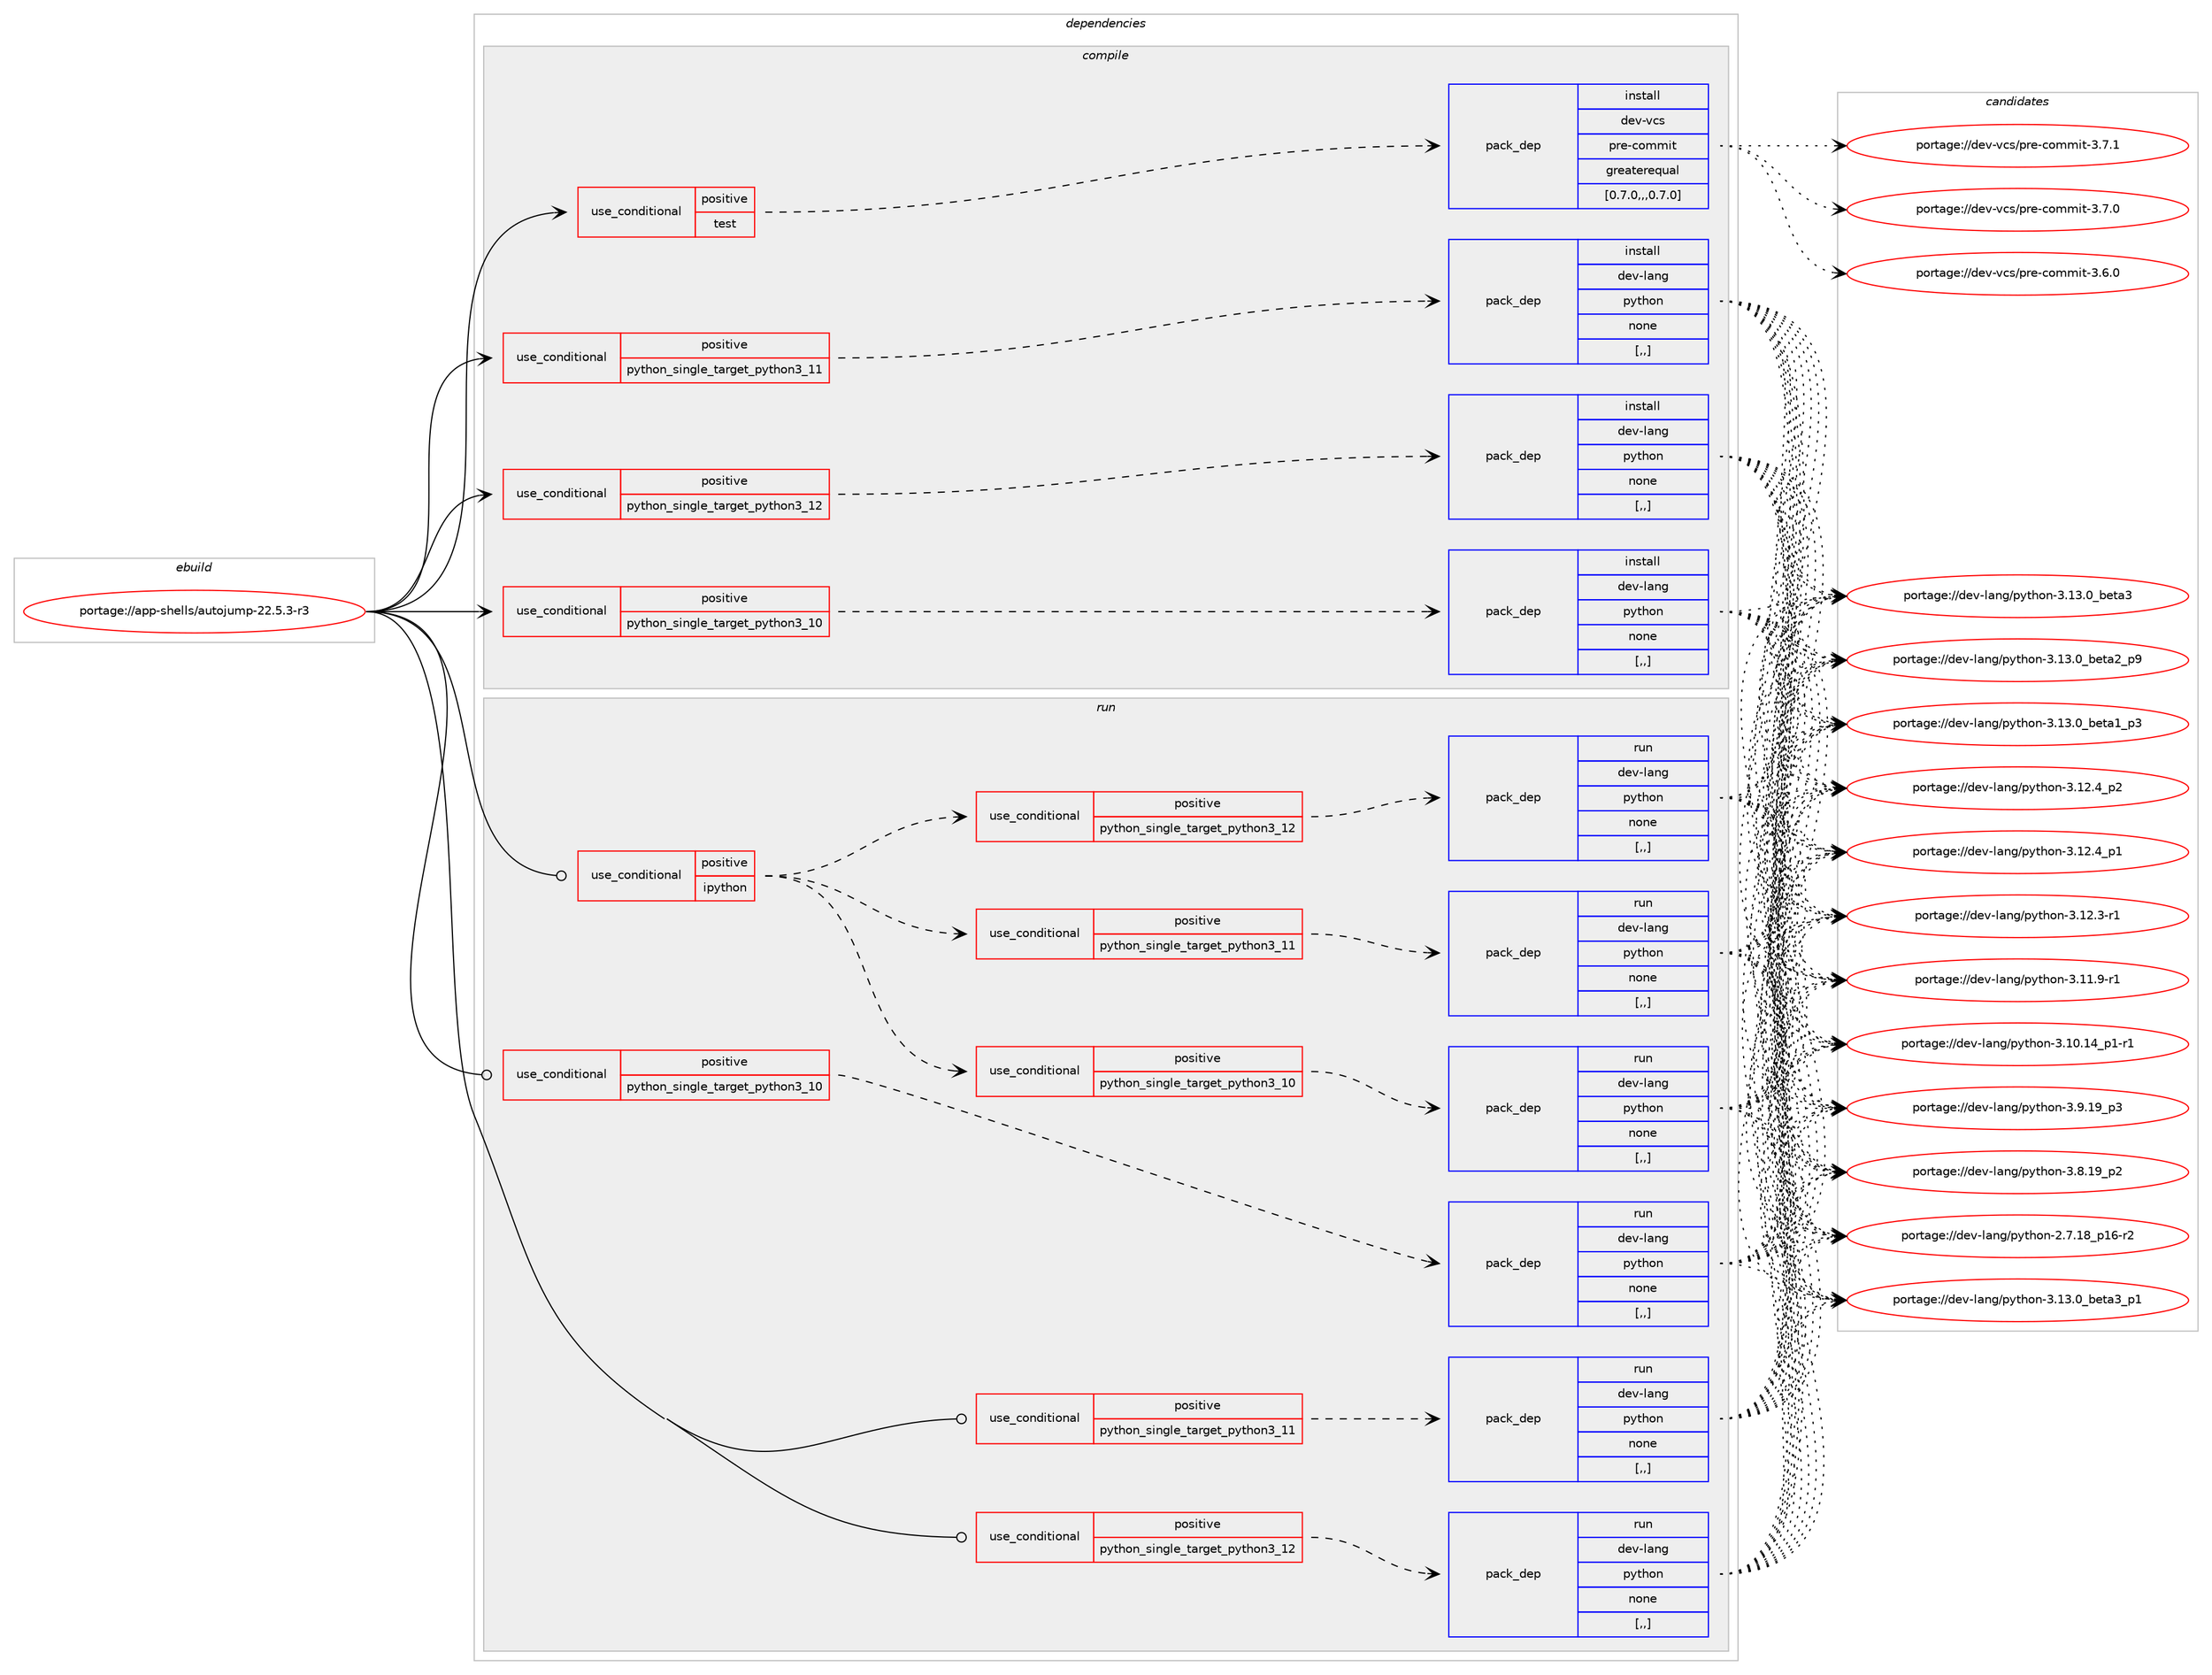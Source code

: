digraph prolog {

# *************
# Graph options
# *************

newrank=true;
concentrate=true;
compound=true;
graph [rankdir=LR,fontname=Helvetica,fontsize=10,ranksep=1.5];#, ranksep=2.5, nodesep=0.2];
edge  [arrowhead=vee];
node  [fontname=Helvetica,fontsize=10];

# **********
# The ebuild
# **********

subgraph cluster_leftcol {
color=gray;
rank=same;
label=<<i>ebuild</i>>;
id [label="portage://app-shells/autojump-22.5.3-r3", color=red, width=4, href="../app-shells/autojump-22.5.3-r3.svg"];
}

# ****************
# The dependencies
# ****************

subgraph cluster_midcol {
color=gray;
label=<<i>dependencies</i>>;
subgraph cluster_compile {
fillcolor="#eeeeee";
style=filled;
label=<<i>compile</i>>;
subgraph cond14228 {
dependency51232 [label=<<TABLE BORDER="0" CELLBORDER="1" CELLSPACING="0" CELLPADDING="4"><TR><TD ROWSPAN="3" CELLPADDING="10">use_conditional</TD></TR><TR><TD>positive</TD></TR><TR><TD>python_single_target_python3_10</TD></TR></TABLE>>, shape=none, color=red];
subgraph pack36533 {
dependency51233 [label=<<TABLE BORDER="0" CELLBORDER="1" CELLSPACING="0" CELLPADDING="4" WIDTH="220"><TR><TD ROWSPAN="6" CELLPADDING="30">pack_dep</TD></TR><TR><TD WIDTH="110">install</TD></TR><TR><TD>dev-lang</TD></TR><TR><TD>python</TD></TR><TR><TD>none</TD></TR><TR><TD>[,,]</TD></TR></TABLE>>, shape=none, color=blue];
}
dependency51232:e -> dependency51233:w [weight=20,style="dashed",arrowhead="vee"];
}
id:e -> dependency51232:w [weight=20,style="solid",arrowhead="vee"];
subgraph cond14229 {
dependency51234 [label=<<TABLE BORDER="0" CELLBORDER="1" CELLSPACING="0" CELLPADDING="4"><TR><TD ROWSPAN="3" CELLPADDING="10">use_conditional</TD></TR><TR><TD>positive</TD></TR><TR><TD>python_single_target_python3_11</TD></TR></TABLE>>, shape=none, color=red];
subgraph pack36534 {
dependency51235 [label=<<TABLE BORDER="0" CELLBORDER="1" CELLSPACING="0" CELLPADDING="4" WIDTH="220"><TR><TD ROWSPAN="6" CELLPADDING="30">pack_dep</TD></TR><TR><TD WIDTH="110">install</TD></TR><TR><TD>dev-lang</TD></TR><TR><TD>python</TD></TR><TR><TD>none</TD></TR><TR><TD>[,,]</TD></TR></TABLE>>, shape=none, color=blue];
}
dependency51234:e -> dependency51235:w [weight=20,style="dashed",arrowhead="vee"];
}
id:e -> dependency51234:w [weight=20,style="solid",arrowhead="vee"];
subgraph cond14230 {
dependency51236 [label=<<TABLE BORDER="0" CELLBORDER="1" CELLSPACING="0" CELLPADDING="4"><TR><TD ROWSPAN="3" CELLPADDING="10">use_conditional</TD></TR><TR><TD>positive</TD></TR><TR><TD>python_single_target_python3_12</TD></TR></TABLE>>, shape=none, color=red];
subgraph pack36535 {
dependency51237 [label=<<TABLE BORDER="0" CELLBORDER="1" CELLSPACING="0" CELLPADDING="4" WIDTH="220"><TR><TD ROWSPAN="6" CELLPADDING="30">pack_dep</TD></TR><TR><TD WIDTH="110">install</TD></TR><TR><TD>dev-lang</TD></TR><TR><TD>python</TD></TR><TR><TD>none</TD></TR><TR><TD>[,,]</TD></TR></TABLE>>, shape=none, color=blue];
}
dependency51236:e -> dependency51237:w [weight=20,style="dashed",arrowhead="vee"];
}
id:e -> dependency51236:w [weight=20,style="solid",arrowhead="vee"];
subgraph cond14231 {
dependency51238 [label=<<TABLE BORDER="0" CELLBORDER="1" CELLSPACING="0" CELLPADDING="4"><TR><TD ROWSPAN="3" CELLPADDING="10">use_conditional</TD></TR><TR><TD>positive</TD></TR><TR><TD>test</TD></TR></TABLE>>, shape=none, color=red];
subgraph pack36536 {
dependency51239 [label=<<TABLE BORDER="0" CELLBORDER="1" CELLSPACING="0" CELLPADDING="4" WIDTH="220"><TR><TD ROWSPAN="6" CELLPADDING="30">pack_dep</TD></TR><TR><TD WIDTH="110">install</TD></TR><TR><TD>dev-vcs</TD></TR><TR><TD>pre-commit</TD></TR><TR><TD>greaterequal</TD></TR><TR><TD>[0.7.0,,,0.7.0]</TD></TR></TABLE>>, shape=none, color=blue];
}
dependency51238:e -> dependency51239:w [weight=20,style="dashed",arrowhead="vee"];
}
id:e -> dependency51238:w [weight=20,style="solid",arrowhead="vee"];
}
subgraph cluster_compileandrun {
fillcolor="#eeeeee";
style=filled;
label=<<i>compile and run</i>>;
}
subgraph cluster_run {
fillcolor="#eeeeee";
style=filled;
label=<<i>run</i>>;
subgraph cond14232 {
dependency51240 [label=<<TABLE BORDER="0" CELLBORDER="1" CELLSPACING="0" CELLPADDING="4"><TR><TD ROWSPAN="3" CELLPADDING="10">use_conditional</TD></TR><TR><TD>positive</TD></TR><TR><TD>ipython</TD></TR></TABLE>>, shape=none, color=red];
subgraph cond14233 {
dependency51241 [label=<<TABLE BORDER="0" CELLBORDER="1" CELLSPACING="0" CELLPADDING="4"><TR><TD ROWSPAN="3" CELLPADDING="10">use_conditional</TD></TR><TR><TD>positive</TD></TR><TR><TD>python_single_target_python3_10</TD></TR></TABLE>>, shape=none, color=red];
subgraph pack36537 {
dependency51242 [label=<<TABLE BORDER="0" CELLBORDER="1" CELLSPACING="0" CELLPADDING="4" WIDTH="220"><TR><TD ROWSPAN="6" CELLPADDING="30">pack_dep</TD></TR><TR><TD WIDTH="110">run</TD></TR><TR><TD>dev-lang</TD></TR><TR><TD>python</TD></TR><TR><TD>none</TD></TR><TR><TD>[,,]</TD></TR></TABLE>>, shape=none, color=blue];
}
dependency51241:e -> dependency51242:w [weight=20,style="dashed",arrowhead="vee"];
}
dependency51240:e -> dependency51241:w [weight=20,style="dashed",arrowhead="vee"];
subgraph cond14234 {
dependency51243 [label=<<TABLE BORDER="0" CELLBORDER="1" CELLSPACING="0" CELLPADDING="4"><TR><TD ROWSPAN="3" CELLPADDING="10">use_conditional</TD></TR><TR><TD>positive</TD></TR><TR><TD>python_single_target_python3_11</TD></TR></TABLE>>, shape=none, color=red];
subgraph pack36538 {
dependency51244 [label=<<TABLE BORDER="0" CELLBORDER="1" CELLSPACING="0" CELLPADDING="4" WIDTH="220"><TR><TD ROWSPAN="6" CELLPADDING="30">pack_dep</TD></TR><TR><TD WIDTH="110">run</TD></TR><TR><TD>dev-lang</TD></TR><TR><TD>python</TD></TR><TR><TD>none</TD></TR><TR><TD>[,,]</TD></TR></TABLE>>, shape=none, color=blue];
}
dependency51243:e -> dependency51244:w [weight=20,style="dashed",arrowhead="vee"];
}
dependency51240:e -> dependency51243:w [weight=20,style="dashed",arrowhead="vee"];
subgraph cond14235 {
dependency51245 [label=<<TABLE BORDER="0" CELLBORDER="1" CELLSPACING="0" CELLPADDING="4"><TR><TD ROWSPAN="3" CELLPADDING="10">use_conditional</TD></TR><TR><TD>positive</TD></TR><TR><TD>python_single_target_python3_12</TD></TR></TABLE>>, shape=none, color=red];
subgraph pack36539 {
dependency51246 [label=<<TABLE BORDER="0" CELLBORDER="1" CELLSPACING="0" CELLPADDING="4" WIDTH="220"><TR><TD ROWSPAN="6" CELLPADDING="30">pack_dep</TD></TR><TR><TD WIDTH="110">run</TD></TR><TR><TD>dev-lang</TD></TR><TR><TD>python</TD></TR><TR><TD>none</TD></TR><TR><TD>[,,]</TD></TR></TABLE>>, shape=none, color=blue];
}
dependency51245:e -> dependency51246:w [weight=20,style="dashed",arrowhead="vee"];
}
dependency51240:e -> dependency51245:w [weight=20,style="dashed",arrowhead="vee"];
}
id:e -> dependency51240:w [weight=20,style="solid",arrowhead="odot"];
subgraph cond14236 {
dependency51247 [label=<<TABLE BORDER="0" CELLBORDER="1" CELLSPACING="0" CELLPADDING="4"><TR><TD ROWSPAN="3" CELLPADDING="10">use_conditional</TD></TR><TR><TD>positive</TD></TR><TR><TD>python_single_target_python3_10</TD></TR></TABLE>>, shape=none, color=red];
subgraph pack36540 {
dependency51248 [label=<<TABLE BORDER="0" CELLBORDER="1" CELLSPACING="0" CELLPADDING="4" WIDTH="220"><TR><TD ROWSPAN="6" CELLPADDING="30">pack_dep</TD></TR><TR><TD WIDTH="110">run</TD></TR><TR><TD>dev-lang</TD></TR><TR><TD>python</TD></TR><TR><TD>none</TD></TR><TR><TD>[,,]</TD></TR></TABLE>>, shape=none, color=blue];
}
dependency51247:e -> dependency51248:w [weight=20,style="dashed",arrowhead="vee"];
}
id:e -> dependency51247:w [weight=20,style="solid",arrowhead="odot"];
subgraph cond14237 {
dependency51249 [label=<<TABLE BORDER="0" CELLBORDER="1" CELLSPACING="0" CELLPADDING="4"><TR><TD ROWSPAN="3" CELLPADDING="10">use_conditional</TD></TR><TR><TD>positive</TD></TR><TR><TD>python_single_target_python3_11</TD></TR></TABLE>>, shape=none, color=red];
subgraph pack36541 {
dependency51250 [label=<<TABLE BORDER="0" CELLBORDER="1" CELLSPACING="0" CELLPADDING="4" WIDTH="220"><TR><TD ROWSPAN="6" CELLPADDING="30">pack_dep</TD></TR><TR><TD WIDTH="110">run</TD></TR><TR><TD>dev-lang</TD></TR><TR><TD>python</TD></TR><TR><TD>none</TD></TR><TR><TD>[,,]</TD></TR></TABLE>>, shape=none, color=blue];
}
dependency51249:e -> dependency51250:w [weight=20,style="dashed",arrowhead="vee"];
}
id:e -> dependency51249:w [weight=20,style="solid",arrowhead="odot"];
subgraph cond14238 {
dependency51251 [label=<<TABLE BORDER="0" CELLBORDER="1" CELLSPACING="0" CELLPADDING="4"><TR><TD ROWSPAN="3" CELLPADDING="10">use_conditional</TD></TR><TR><TD>positive</TD></TR><TR><TD>python_single_target_python3_12</TD></TR></TABLE>>, shape=none, color=red];
subgraph pack36542 {
dependency51252 [label=<<TABLE BORDER="0" CELLBORDER="1" CELLSPACING="0" CELLPADDING="4" WIDTH="220"><TR><TD ROWSPAN="6" CELLPADDING="30">pack_dep</TD></TR><TR><TD WIDTH="110">run</TD></TR><TR><TD>dev-lang</TD></TR><TR><TD>python</TD></TR><TR><TD>none</TD></TR><TR><TD>[,,]</TD></TR></TABLE>>, shape=none, color=blue];
}
dependency51251:e -> dependency51252:w [weight=20,style="dashed",arrowhead="vee"];
}
id:e -> dependency51251:w [weight=20,style="solid",arrowhead="odot"];
}
}

# **************
# The candidates
# **************

subgraph cluster_choices {
rank=same;
color=gray;
label=<<i>candidates</i>>;

subgraph choice36533 {
color=black;
nodesep=1;
choice10010111845108971101034711212111610411111045514649514648959810111697519511249 [label="portage://dev-lang/python-3.13.0_beta3_p1", color=red, width=4,href="../dev-lang/python-3.13.0_beta3_p1.svg"];
choice1001011184510897110103471121211161041111104551464951464895981011169751 [label="portage://dev-lang/python-3.13.0_beta3", color=red, width=4,href="../dev-lang/python-3.13.0_beta3.svg"];
choice10010111845108971101034711212111610411111045514649514648959810111697509511257 [label="portage://dev-lang/python-3.13.0_beta2_p9", color=red, width=4,href="../dev-lang/python-3.13.0_beta2_p9.svg"];
choice10010111845108971101034711212111610411111045514649514648959810111697499511251 [label="portage://dev-lang/python-3.13.0_beta1_p3", color=red, width=4,href="../dev-lang/python-3.13.0_beta1_p3.svg"];
choice100101118451089711010347112121116104111110455146495046529511250 [label="portage://dev-lang/python-3.12.4_p2", color=red, width=4,href="../dev-lang/python-3.12.4_p2.svg"];
choice100101118451089711010347112121116104111110455146495046529511249 [label="portage://dev-lang/python-3.12.4_p1", color=red, width=4,href="../dev-lang/python-3.12.4_p1.svg"];
choice100101118451089711010347112121116104111110455146495046514511449 [label="portage://dev-lang/python-3.12.3-r1", color=red, width=4,href="../dev-lang/python-3.12.3-r1.svg"];
choice100101118451089711010347112121116104111110455146494946574511449 [label="portage://dev-lang/python-3.11.9-r1", color=red, width=4,href="../dev-lang/python-3.11.9-r1.svg"];
choice100101118451089711010347112121116104111110455146494846495295112494511449 [label="portage://dev-lang/python-3.10.14_p1-r1", color=red, width=4,href="../dev-lang/python-3.10.14_p1-r1.svg"];
choice100101118451089711010347112121116104111110455146574649579511251 [label="portage://dev-lang/python-3.9.19_p3", color=red, width=4,href="../dev-lang/python-3.9.19_p3.svg"];
choice100101118451089711010347112121116104111110455146564649579511250 [label="portage://dev-lang/python-3.8.19_p2", color=red, width=4,href="../dev-lang/python-3.8.19_p2.svg"];
choice100101118451089711010347112121116104111110455046554649569511249544511450 [label="portage://dev-lang/python-2.7.18_p16-r2", color=red, width=4,href="../dev-lang/python-2.7.18_p16-r2.svg"];
dependency51233:e -> choice10010111845108971101034711212111610411111045514649514648959810111697519511249:w [style=dotted,weight="100"];
dependency51233:e -> choice1001011184510897110103471121211161041111104551464951464895981011169751:w [style=dotted,weight="100"];
dependency51233:e -> choice10010111845108971101034711212111610411111045514649514648959810111697509511257:w [style=dotted,weight="100"];
dependency51233:e -> choice10010111845108971101034711212111610411111045514649514648959810111697499511251:w [style=dotted,weight="100"];
dependency51233:e -> choice100101118451089711010347112121116104111110455146495046529511250:w [style=dotted,weight="100"];
dependency51233:e -> choice100101118451089711010347112121116104111110455146495046529511249:w [style=dotted,weight="100"];
dependency51233:e -> choice100101118451089711010347112121116104111110455146495046514511449:w [style=dotted,weight="100"];
dependency51233:e -> choice100101118451089711010347112121116104111110455146494946574511449:w [style=dotted,weight="100"];
dependency51233:e -> choice100101118451089711010347112121116104111110455146494846495295112494511449:w [style=dotted,weight="100"];
dependency51233:e -> choice100101118451089711010347112121116104111110455146574649579511251:w [style=dotted,weight="100"];
dependency51233:e -> choice100101118451089711010347112121116104111110455146564649579511250:w [style=dotted,weight="100"];
dependency51233:e -> choice100101118451089711010347112121116104111110455046554649569511249544511450:w [style=dotted,weight="100"];
}
subgraph choice36534 {
color=black;
nodesep=1;
choice10010111845108971101034711212111610411111045514649514648959810111697519511249 [label="portage://dev-lang/python-3.13.0_beta3_p1", color=red, width=4,href="../dev-lang/python-3.13.0_beta3_p1.svg"];
choice1001011184510897110103471121211161041111104551464951464895981011169751 [label="portage://dev-lang/python-3.13.0_beta3", color=red, width=4,href="../dev-lang/python-3.13.0_beta3.svg"];
choice10010111845108971101034711212111610411111045514649514648959810111697509511257 [label="portage://dev-lang/python-3.13.0_beta2_p9", color=red, width=4,href="../dev-lang/python-3.13.0_beta2_p9.svg"];
choice10010111845108971101034711212111610411111045514649514648959810111697499511251 [label="portage://dev-lang/python-3.13.0_beta1_p3", color=red, width=4,href="../dev-lang/python-3.13.0_beta1_p3.svg"];
choice100101118451089711010347112121116104111110455146495046529511250 [label="portage://dev-lang/python-3.12.4_p2", color=red, width=4,href="../dev-lang/python-3.12.4_p2.svg"];
choice100101118451089711010347112121116104111110455146495046529511249 [label="portage://dev-lang/python-3.12.4_p1", color=red, width=4,href="../dev-lang/python-3.12.4_p1.svg"];
choice100101118451089711010347112121116104111110455146495046514511449 [label="portage://dev-lang/python-3.12.3-r1", color=red, width=4,href="../dev-lang/python-3.12.3-r1.svg"];
choice100101118451089711010347112121116104111110455146494946574511449 [label="portage://dev-lang/python-3.11.9-r1", color=red, width=4,href="../dev-lang/python-3.11.9-r1.svg"];
choice100101118451089711010347112121116104111110455146494846495295112494511449 [label="portage://dev-lang/python-3.10.14_p1-r1", color=red, width=4,href="../dev-lang/python-3.10.14_p1-r1.svg"];
choice100101118451089711010347112121116104111110455146574649579511251 [label="portage://dev-lang/python-3.9.19_p3", color=red, width=4,href="../dev-lang/python-3.9.19_p3.svg"];
choice100101118451089711010347112121116104111110455146564649579511250 [label="portage://dev-lang/python-3.8.19_p2", color=red, width=4,href="../dev-lang/python-3.8.19_p2.svg"];
choice100101118451089711010347112121116104111110455046554649569511249544511450 [label="portage://dev-lang/python-2.7.18_p16-r2", color=red, width=4,href="../dev-lang/python-2.7.18_p16-r2.svg"];
dependency51235:e -> choice10010111845108971101034711212111610411111045514649514648959810111697519511249:w [style=dotted,weight="100"];
dependency51235:e -> choice1001011184510897110103471121211161041111104551464951464895981011169751:w [style=dotted,weight="100"];
dependency51235:e -> choice10010111845108971101034711212111610411111045514649514648959810111697509511257:w [style=dotted,weight="100"];
dependency51235:e -> choice10010111845108971101034711212111610411111045514649514648959810111697499511251:w [style=dotted,weight="100"];
dependency51235:e -> choice100101118451089711010347112121116104111110455146495046529511250:w [style=dotted,weight="100"];
dependency51235:e -> choice100101118451089711010347112121116104111110455146495046529511249:w [style=dotted,weight="100"];
dependency51235:e -> choice100101118451089711010347112121116104111110455146495046514511449:w [style=dotted,weight="100"];
dependency51235:e -> choice100101118451089711010347112121116104111110455146494946574511449:w [style=dotted,weight="100"];
dependency51235:e -> choice100101118451089711010347112121116104111110455146494846495295112494511449:w [style=dotted,weight="100"];
dependency51235:e -> choice100101118451089711010347112121116104111110455146574649579511251:w [style=dotted,weight="100"];
dependency51235:e -> choice100101118451089711010347112121116104111110455146564649579511250:w [style=dotted,weight="100"];
dependency51235:e -> choice100101118451089711010347112121116104111110455046554649569511249544511450:w [style=dotted,weight="100"];
}
subgraph choice36535 {
color=black;
nodesep=1;
choice10010111845108971101034711212111610411111045514649514648959810111697519511249 [label="portage://dev-lang/python-3.13.0_beta3_p1", color=red, width=4,href="../dev-lang/python-3.13.0_beta3_p1.svg"];
choice1001011184510897110103471121211161041111104551464951464895981011169751 [label="portage://dev-lang/python-3.13.0_beta3", color=red, width=4,href="../dev-lang/python-3.13.0_beta3.svg"];
choice10010111845108971101034711212111610411111045514649514648959810111697509511257 [label="portage://dev-lang/python-3.13.0_beta2_p9", color=red, width=4,href="../dev-lang/python-3.13.0_beta2_p9.svg"];
choice10010111845108971101034711212111610411111045514649514648959810111697499511251 [label="portage://dev-lang/python-3.13.0_beta1_p3", color=red, width=4,href="../dev-lang/python-3.13.0_beta1_p3.svg"];
choice100101118451089711010347112121116104111110455146495046529511250 [label="portage://dev-lang/python-3.12.4_p2", color=red, width=4,href="../dev-lang/python-3.12.4_p2.svg"];
choice100101118451089711010347112121116104111110455146495046529511249 [label="portage://dev-lang/python-3.12.4_p1", color=red, width=4,href="../dev-lang/python-3.12.4_p1.svg"];
choice100101118451089711010347112121116104111110455146495046514511449 [label="portage://dev-lang/python-3.12.3-r1", color=red, width=4,href="../dev-lang/python-3.12.3-r1.svg"];
choice100101118451089711010347112121116104111110455146494946574511449 [label="portage://dev-lang/python-3.11.9-r1", color=red, width=4,href="../dev-lang/python-3.11.9-r1.svg"];
choice100101118451089711010347112121116104111110455146494846495295112494511449 [label="portage://dev-lang/python-3.10.14_p1-r1", color=red, width=4,href="../dev-lang/python-3.10.14_p1-r1.svg"];
choice100101118451089711010347112121116104111110455146574649579511251 [label="portage://dev-lang/python-3.9.19_p3", color=red, width=4,href="../dev-lang/python-3.9.19_p3.svg"];
choice100101118451089711010347112121116104111110455146564649579511250 [label="portage://dev-lang/python-3.8.19_p2", color=red, width=4,href="../dev-lang/python-3.8.19_p2.svg"];
choice100101118451089711010347112121116104111110455046554649569511249544511450 [label="portage://dev-lang/python-2.7.18_p16-r2", color=red, width=4,href="../dev-lang/python-2.7.18_p16-r2.svg"];
dependency51237:e -> choice10010111845108971101034711212111610411111045514649514648959810111697519511249:w [style=dotted,weight="100"];
dependency51237:e -> choice1001011184510897110103471121211161041111104551464951464895981011169751:w [style=dotted,weight="100"];
dependency51237:e -> choice10010111845108971101034711212111610411111045514649514648959810111697509511257:w [style=dotted,weight="100"];
dependency51237:e -> choice10010111845108971101034711212111610411111045514649514648959810111697499511251:w [style=dotted,weight="100"];
dependency51237:e -> choice100101118451089711010347112121116104111110455146495046529511250:w [style=dotted,weight="100"];
dependency51237:e -> choice100101118451089711010347112121116104111110455146495046529511249:w [style=dotted,weight="100"];
dependency51237:e -> choice100101118451089711010347112121116104111110455146495046514511449:w [style=dotted,weight="100"];
dependency51237:e -> choice100101118451089711010347112121116104111110455146494946574511449:w [style=dotted,weight="100"];
dependency51237:e -> choice100101118451089711010347112121116104111110455146494846495295112494511449:w [style=dotted,weight="100"];
dependency51237:e -> choice100101118451089711010347112121116104111110455146574649579511251:w [style=dotted,weight="100"];
dependency51237:e -> choice100101118451089711010347112121116104111110455146564649579511250:w [style=dotted,weight="100"];
dependency51237:e -> choice100101118451089711010347112121116104111110455046554649569511249544511450:w [style=dotted,weight="100"];
}
subgraph choice36536 {
color=black;
nodesep=1;
choice1001011184511899115471121141014599111109109105116455146554649 [label="portage://dev-vcs/pre-commit-3.7.1", color=red, width=4,href="../dev-vcs/pre-commit-3.7.1.svg"];
choice1001011184511899115471121141014599111109109105116455146554648 [label="portage://dev-vcs/pre-commit-3.7.0", color=red, width=4,href="../dev-vcs/pre-commit-3.7.0.svg"];
choice1001011184511899115471121141014599111109109105116455146544648 [label="portage://dev-vcs/pre-commit-3.6.0", color=red, width=4,href="../dev-vcs/pre-commit-3.6.0.svg"];
dependency51239:e -> choice1001011184511899115471121141014599111109109105116455146554649:w [style=dotted,weight="100"];
dependency51239:e -> choice1001011184511899115471121141014599111109109105116455146554648:w [style=dotted,weight="100"];
dependency51239:e -> choice1001011184511899115471121141014599111109109105116455146544648:w [style=dotted,weight="100"];
}
subgraph choice36537 {
color=black;
nodesep=1;
choice10010111845108971101034711212111610411111045514649514648959810111697519511249 [label="portage://dev-lang/python-3.13.0_beta3_p1", color=red, width=4,href="../dev-lang/python-3.13.0_beta3_p1.svg"];
choice1001011184510897110103471121211161041111104551464951464895981011169751 [label="portage://dev-lang/python-3.13.0_beta3", color=red, width=4,href="../dev-lang/python-3.13.0_beta3.svg"];
choice10010111845108971101034711212111610411111045514649514648959810111697509511257 [label="portage://dev-lang/python-3.13.0_beta2_p9", color=red, width=4,href="../dev-lang/python-3.13.0_beta2_p9.svg"];
choice10010111845108971101034711212111610411111045514649514648959810111697499511251 [label="portage://dev-lang/python-3.13.0_beta1_p3", color=red, width=4,href="../dev-lang/python-3.13.0_beta1_p3.svg"];
choice100101118451089711010347112121116104111110455146495046529511250 [label="portage://dev-lang/python-3.12.4_p2", color=red, width=4,href="../dev-lang/python-3.12.4_p2.svg"];
choice100101118451089711010347112121116104111110455146495046529511249 [label="portage://dev-lang/python-3.12.4_p1", color=red, width=4,href="../dev-lang/python-3.12.4_p1.svg"];
choice100101118451089711010347112121116104111110455146495046514511449 [label="portage://dev-lang/python-3.12.3-r1", color=red, width=4,href="../dev-lang/python-3.12.3-r1.svg"];
choice100101118451089711010347112121116104111110455146494946574511449 [label="portage://dev-lang/python-3.11.9-r1", color=red, width=4,href="../dev-lang/python-3.11.9-r1.svg"];
choice100101118451089711010347112121116104111110455146494846495295112494511449 [label="portage://dev-lang/python-3.10.14_p1-r1", color=red, width=4,href="../dev-lang/python-3.10.14_p1-r1.svg"];
choice100101118451089711010347112121116104111110455146574649579511251 [label="portage://dev-lang/python-3.9.19_p3", color=red, width=4,href="../dev-lang/python-3.9.19_p3.svg"];
choice100101118451089711010347112121116104111110455146564649579511250 [label="portage://dev-lang/python-3.8.19_p2", color=red, width=4,href="../dev-lang/python-3.8.19_p2.svg"];
choice100101118451089711010347112121116104111110455046554649569511249544511450 [label="portage://dev-lang/python-2.7.18_p16-r2", color=red, width=4,href="../dev-lang/python-2.7.18_p16-r2.svg"];
dependency51242:e -> choice10010111845108971101034711212111610411111045514649514648959810111697519511249:w [style=dotted,weight="100"];
dependency51242:e -> choice1001011184510897110103471121211161041111104551464951464895981011169751:w [style=dotted,weight="100"];
dependency51242:e -> choice10010111845108971101034711212111610411111045514649514648959810111697509511257:w [style=dotted,weight="100"];
dependency51242:e -> choice10010111845108971101034711212111610411111045514649514648959810111697499511251:w [style=dotted,weight="100"];
dependency51242:e -> choice100101118451089711010347112121116104111110455146495046529511250:w [style=dotted,weight="100"];
dependency51242:e -> choice100101118451089711010347112121116104111110455146495046529511249:w [style=dotted,weight="100"];
dependency51242:e -> choice100101118451089711010347112121116104111110455146495046514511449:w [style=dotted,weight="100"];
dependency51242:e -> choice100101118451089711010347112121116104111110455146494946574511449:w [style=dotted,weight="100"];
dependency51242:e -> choice100101118451089711010347112121116104111110455146494846495295112494511449:w [style=dotted,weight="100"];
dependency51242:e -> choice100101118451089711010347112121116104111110455146574649579511251:w [style=dotted,weight="100"];
dependency51242:e -> choice100101118451089711010347112121116104111110455146564649579511250:w [style=dotted,weight="100"];
dependency51242:e -> choice100101118451089711010347112121116104111110455046554649569511249544511450:w [style=dotted,weight="100"];
}
subgraph choice36538 {
color=black;
nodesep=1;
choice10010111845108971101034711212111610411111045514649514648959810111697519511249 [label="portage://dev-lang/python-3.13.0_beta3_p1", color=red, width=4,href="../dev-lang/python-3.13.0_beta3_p1.svg"];
choice1001011184510897110103471121211161041111104551464951464895981011169751 [label="portage://dev-lang/python-3.13.0_beta3", color=red, width=4,href="../dev-lang/python-3.13.0_beta3.svg"];
choice10010111845108971101034711212111610411111045514649514648959810111697509511257 [label="portage://dev-lang/python-3.13.0_beta2_p9", color=red, width=4,href="../dev-lang/python-3.13.0_beta2_p9.svg"];
choice10010111845108971101034711212111610411111045514649514648959810111697499511251 [label="portage://dev-lang/python-3.13.0_beta1_p3", color=red, width=4,href="../dev-lang/python-3.13.0_beta1_p3.svg"];
choice100101118451089711010347112121116104111110455146495046529511250 [label="portage://dev-lang/python-3.12.4_p2", color=red, width=4,href="../dev-lang/python-3.12.4_p2.svg"];
choice100101118451089711010347112121116104111110455146495046529511249 [label="portage://dev-lang/python-3.12.4_p1", color=red, width=4,href="../dev-lang/python-3.12.4_p1.svg"];
choice100101118451089711010347112121116104111110455146495046514511449 [label="portage://dev-lang/python-3.12.3-r1", color=red, width=4,href="../dev-lang/python-3.12.3-r1.svg"];
choice100101118451089711010347112121116104111110455146494946574511449 [label="portage://dev-lang/python-3.11.9-r1", color=red, width=4,href="../dev-lang/python-3.11.9-r1.svg"];
choice100101118451089711010347112121116104111110455146494846495295112494511449 [label="portage://dev-lang/python-3.10.14_p1-r1", color=red, width=4,href="../dev-lang/python-3.10.14_p1-r1.svg"];
choice100101118451089711010347112121116104111110455146574649579511251 [label="portage://dev-lang/python-3.9.19_p3", color=red, width=4,href="../dev-lang/python-3.9.19_p3.svg"];
choice100101118451089711010347112121116104111110455146564649579511250 [label="portage://dev-lang/python-3.8.19_p2", color=red, width=4,href="../dev-lang/python-3.8.19_p2.svg"];
choice100101118451089711010347112121116104111110455046554649569511249544511450 [label="portage://dev-lang/python-2.7.18_p16-r2", color=red, width=4,href="../dev-lang/python-2.7.18_p16-r2.svg"];
dependency51244:e -> choice10010111845108971101034711212111610411111045514649514648959810111697519511249:w [style=dotted,weight="100"];
dependency51244:e -> choice1001011184510897110103471121211161041111104551464951464895981011169751:w [style=dotted,weight="100"];
dependency51244:e -> choice10010111845108971101034711212111610411111045514649514648959810111697509511257:w [style=dotted,weight="100"];
dependency51244:e -> choice10010111845108971101034711212111610411111045514649514648959810111697499511251:w [style=dotted,weight="100"];
dependency51244:e -> choice100101118451089711010347112121116104111110455146495046529511250:w [style=dotted,weight="100"];
dependency51244:e -> choice100101118451089711010347112121116104111110455146495046529511249:w [style=dotted,weight="100"];
dependency51244:e -> choice100101118451089711010347112121116104111110455146495046514511449:w [style=dotted,weight="100"];
dependency51244:e -> choice100101118451089711010347112121116104111110455146494946574511449:w [style=dotted,weight="100"];
dependency51244:e -> choice100101118451089711010347112121116104111110455146494846495295112494511449:w [style=dotted,weight="100"];
dependency51244:e -> choice100101118451089711010347112121116104111110455146574649579511251:w [style=dotted,weight="100"];
dependency51244:e -> choice100101118451089711010347112121116104111110455146564649579511250:w [style=dotted,weight="100"];
dependency51244:e -> choice100101118451089711010347112121116104111110455046554649569511249544511450:w [style=dotted,weight="100"];
}
subgraph choice36539 {
color=black;
nodesep=1;
choice10010111845108971101034711212111610411111045514649514648959810111697519511249 [label="portage://dev-lang/python-3.13.0_beta3_p1", color=red, width=4,href="../dev-lang/python-3.13.0_beta3_p1.svg"];
choice1001011184510897110103471121211161041111104551464951464895981011169751 [label="portage://dev-lang/python-3.13.0_beta3", color=red, width=4,href="../dev-lang/python-3.13.0_beta3.svg"];
choice10010111845108971101034711212111610411111045514649514648959810111697509511257 [label="portage://dev-lang/python-3.13.0_beta2_p9", color=red, width=4,href="../dev-lang/python-3.13.0_beta2_p9.svg"];
choice10010111845108971101034711212111610411111045514649514648959810111697499511251 [label="portage://dev-lang/python-3.13.0_beta1_p3", color=red, width=4,href="../dev-lang/python-3.13.0_beta1_p3.svg"];
choice100101118451089711010347112121116104111110455146495046529511250 [label="portage://dev-lang/python-3.12.4_p2", color=red, width=4,href="../dev-lang/python-3.12.4_p2.svg"];
choice100101118451089711010347112121116104111110455146495046529511249 [label="portage://dev-lang/python-3.12.4_p1", color=red, width=4,href="../dev-lang/python-3.12.4_p1.svg"];
choice100101118451089711010347112121116104111110455146495046514511449 [label="portage://dev-lang/python-3.12.3-r1", color=red, width=4,href="../dev-lang/python-3.12.3-r1.svg"];
choice100101118451089711010347112121116104111110455146494946574511449 [label="portage://dev-lang/python-3.11.9-r1", color=red, width=4,href="../dev-lang/python-3.11.9-r1.svg"];
choice100101118451089711010347112121116104111110455146494846495295112494511449 [label="portage://dev-lang/python-3.10.14_p1-r1", color=red, width=4,href="../dev-lang/python-3.10.14_p1-r1.svg"];
choice100101118451089711010347112121116104111110455146574649579511251 [label="portage://dev-lang/python-3.9.19_p3", color=red, width=4,href="../dev-lang/python-3.9.19_p3.svg"];
choice100101118451089711010347112121116104111110455146564649579511250 [label="portage://dev-lang/python-3.8.19_p2", color=red, width=4,href="../dev-lang/python-3.8.19_p2.svg"];
choice100101118451089711010347112121116104111110455046554649569511249544511450 [label="portage://dev-lang/python-2.7.18_p16-r2", color=red, width=4,href="../dev-lang/python-2.7.18_p16-r2.svg"];
dependency51246:e -> choice10010111845108971101034711212111610411111045514649514648959810111697519511249:w [style=dotted,weight="100"];
dependency51246:e -> choice1001011184510897110103471121211161041111104551464951464895981011169751:w [style=dotted,weight="100"];
dependency51246:e -> choice10010111845108971101034711212111610411111045514649514648959810111697509511257:w [style=dotted,weight="100"];
dependency51246:e -> choice10010111845108971101034711212111610411111045514649514648959810111697499511251:w [style=dotted,weight="100"];
dependency51246:e -> choice100101118451089711010347112121116104111110455146495046529511250:w [style=dotted,weight="100"];
dependency51246:e -> choice100101118451089711010347112121116104111110455146495046529511249:w [style=dotted,weight="100"];
dependency51246:e -> choice100101118451089711010347112121116104111110455146495046514511449:w [style=dotted,weight="100"];
dependency51246:e -> choice100101118451089711010347112121116104111110455146494946574511449:w [style=dotted,weight="100"];
dependency51246:e -> choice100101118451089711010347112121116104111110455146494846495295112494511449:w [style=dotted,weight="100"];
dependency51246:e -> choice100101118451089711010347112121116104111110455146574649579511251:w [style=dotted,weight="100"];
dependency51246:e -> choice100101118451089711010347112121116104111110455146564649579511250:w [style=dotted,weight="100"];
dependency51246:e -> choice100101118451089711010347112121116104111110455046554649569511249544511450:w [style=dotted,weight="100"];
}
subgraph choice36540 {
color=black;
nodesep=1;
choice10010111845108971101034711212111610411111045514649514648959810111697519511249 [label="portage://dev-lang/python-3.13.0_beta3_p1", color=red, width=4,href="../dev-lang/python-3.13.0_beta3_p1.svg"];
choice1001011184510897110103471121211161041111104551464951464895981011169751 [label="portage://dev-lang/python-3.13.0_beta3", color=red, width=4,href="../dev-lang/python-3.13.0_beta3.svg"];
choice10010111845108971101034711212111610411111045514649514648959810111697509511257 [label="portage://dev-lang/python-3.13.0_beta2_p9", color=red, width=4,href="../dev-lang/python-3.13.0_beta2_p9.svg"];
choice10010111845108971101034711212111610411111045514649514648959810111697499511251 [label="portage://dev-lang/python-3.13.0_beta1_p3", color=red, width=4,href="../dev-lang/python-3.13.0_beta1_p3.svg"];
choice100101118451089711010347112121116104111110455146495046529511250 [label="portage://dev-lang/python-3.12.4_p2", color=red, width=4,href="../dev-lang/python-3.12.4_p2.svg"];
choice100101118451089711010347112121116104111110455146495046529511249 [label="portage://dev-lang/python-3.12.4_p1", color=red, width=4,href="../dev-lang/python-3.12.4_p1.svg"];
choice100101118451089711010347112121116104111110455146495046514511449 [label="portage://dev-lang/python-3.12.3-r1", color=red, width=4,href="../dev-lang/python-3.12.3-r1.svg"];
choice100101118451089711010347112121116104111110455146494946574511449 [label="portage://dev-lang/python-3.11.9-r1", color=red, width=4,href="../dev-lang/python-3.11.9-r1.svg"];
choice100101118451089711010347112121116104111110455146494846495295112494511449 [label="portage://dev-lang/python-3.10.14_p1-r1", color=red, width=4,href="../dev-lang/python-3.10.14_p1-r1.svg"];
choice100101118451089711010347112121116104111110455146574649579511251 [label="portage://dev-lang/python-3.9.19_p3", color=red, width=4,href="../dev-lang/python-3.9.19_p3.svg"];
choice100101118451089711010347112121116104111110455146564649579511250 [label="portage://dev-lang/python-3.8.19_p2", color=red, width=4,href="../dev-lang/python-3.8.19_p2.svg"];
choice100101118451089711010347112121116104111110455046554649569511249544511450 [label="portage://dev-lang/python-2.7.18_p16-r2", color=red, width=4,href="../dev-lang/python-2.7.18_p16-r2.svg"];
dependency51248:e -> choice10010111845108971101034711212111610411111045514649514648959810111697519511249:w [style=dotted,weight="100"];
dependency51248:e -> choice1001011184510897110103471121211161041111104551464951464895981011169751:w [style=dotted,weight="100"];
dependency51248:e -> choice10010111845108971101034711212111610411111045514649514648959810111697509511257:w [style=dotted,weight="100"];
dependency51248:e -> choice10010111845108971101034711212111610411111045514649514648959810111697499511251:w [style=dotted,weight="100"];
dependency51248:e -> choice100101118451089711010347112121116104111110455146495046529511250:w [style=dotted,weight="100"];
dependency51248:e -> choice100101118451089711010347112121116104111110455146495046529511249:w [style=dotted,weight="100"];
dependency51248:e -> choice100101118451089711010347112121116104111110455146495046514511449:w [style=dotted,weight="100"];
dependency51248:e -> choice100101118451089711010347112121116104111110455146494946574511449:w [style=dotted,weight="100"];
dependency51248:e -> choice100101118451089711010347112121116104111110455146494846495295112494511449:w [style=dotted,weight="100"];
dependency51248:e -> choice100101118451089711010347112121116104111110455146574649579511251:w [style=dotted,weight="100"];
dependency51248:e -> choice100101118451089711010347112121116104111110455146564649579511250:w [style=dotted,weight="100"];
dependency51248:e -> choice100101118451089711010347112121116104111110455046554649569511249544511450:w [style=dotted,weight="100"];
}
subgraph choice36541 {
color=black;
nodesep=1;
choice10010111845108971101034711212111610411111045514649514648959810111697519511249 [label="portage://dev-lang/python-3.13.0_beta3_p1", color=red, width=4,href="../dev-lang/python-3.13.0_beta3_p1.svg"];
choice1001011184510897110103471121211161041111104551464951464895981011169751 [label="portage://dev-lang/python-3.13.0_beta3", color=red, width=4,href="../dev-lang/python-3.13.0_beta3.svg"];
choice10010111845108971101034711212111610411111045514649514648959810111697509511257 [label="portage://dev-lang/python-3.13.0_beta2_p9", color=red, width=4,href="../dev-lang/python-3.13.0_beta2_p9.svg"];
choice10010111845108971101034711212111610411111045514649514648959810111697499511251 [label="portage://dev-lang/python-3.13.0_beta1_p3", color=red, width=4,href="../dev-lang/python-3.13.0_beta1_p3.svg"];
choice100101118451089711010347112121116104111110455146495046529511250 [label="portage://dev-lang/python-3.12.4_p2", color=red, width=4,href="../dev-lang/python-3.12.4_p2.svg"];
choice100101118451089711010347112121116104111110455146495046529511249 [label="portage://dev-lang/python-3.12.4_p1", color=red, width=4,href="../dev-lang/python-3.12.4_p1.svg"];
choice100101118451089711010347112121116104111110455146495046514511449 [label="portage://dev-lang/python-3.12.3-r1", color=red, width=4,href="../dev-lang/python-3.12.3-r1.svg"];
choice100101118451089711010347112121116104111110455146494946574511449 [label="portage://dev-lang/python-3.11.9-r1", color=red, width=4,href="../dev-lang/python-3.11.9-r1.svg"];
choice100101118451089711010347112121116104111110455146494846495295112494511449 [label="portage://dev-lang/python-3.10.14_p1-r1", color=red, width=4,href="../dev-lang/python-3.10.14_p1-r1.svg"];
choice100101118451089711010347112121116104111110455146574649579511251 [label="portage://dev-lang/python-3.9.19_p3", color=red, width=4,href="../dev-lang/python-3.9.19_p3.svg"];
choice100101118451089711010347112121116104111110455146564649579511250 [label="portage://dev-lang/python-3.8.19_p2", color=red, width=4,href="../dev-lang/python-3.8.19_p2.svg"];
choice100101118451089711010347112121116104111110455046554649569511249544511450 [label="portage://dev-lang/python-2.7.18_p16-r2", color=red, width=4,href="../dev-lang/python-2.7.18_p16-r2.svg"];
dependency51250:e -> choice10010111845108971101034711212111610411111045514649514648959810111697519511249:w [style=dotted,weight="100"];
dependency51250:e -> choice1001011184510897110103471121211161041111104551464951464895981011169751:w [style=dotted,weight="100"];
dependency51250:e -> choice10010111845108971101034711212111610411111045514649514648959810111697509511257:w [style=dotted,weight="100"];
dependency51250:e -> choice10010111845108971101034711212111610411111045514649514648959810111697499511251:w [style=dotted,weight="100"];
dependency51250:e -> choice100101118451089711010347112121116104111110455146495046529511250:w [style=dotted,weight="100"];
dependency51250:e -> choice100101118451089711010347112121116104111110455146495046529511249:w [style=dotted,weight="100"];
dependency51250:e -> choice100101118451089711010347112121116104111110455146495046514511449:w [style=dotted,weight="100"];
dependency51250:e -> choice100101118451089711010347112121116104111110455146494946574511449:w [style=dotted,weight="100"];
dependency51250:e -> choice100101118451089711010347112121116104111110455146494846495295112494511449:w [style=dotted,weight="100"];
dependency51250:e -> choice100101118451089711010347112121116104111110455146574649579511251:w [style=dotted,weight="100"];
dependency51250:e -> choice100101118451089711010347112121116104111110455146564649579511250:w [style=dotted,weight="100"];
dependency51250:e -> choice100101118451089711010347112121116104111110455046554649569511249544511450:w [style=dotted,weight="100"];
}
subgraph choice36542 {
color=black;
nodesep=1;
choice10010111845108971101034711212111610411111045514649514648959810111697519511249 [label="portage://dev-lang/python-3.13.0_beta3_p1", color=red, width=4,href="../dev-lang/python-3.13.0_beta3_p1.svg"];
choice1001011184510897110103471121211161041111104551464951464895981011169751 [label="portage://dev-lang/python-3.13.0_beta3", color=red, width=4,href="../dev-lang/python-3.13.0_beta3.svg"];
choice10010111845108971101034711212111610411111045514649514648959810111697509511257 [label="portage://dev-lang/python-3.13.0_beta2_p9", color=red, width=4,href="../dev-lang/python-3.13.0_beta2_p9.svg"];
choice10010111845108971101034711212111610411111045514649514648959810111697499511251 [label="portage://dev-lang/python-3.13.0_beta1_p3", color=red, width=4,href="../dev-lang/python-3.13.0_beta1_p3.svg"];
choice100101118451089711010347112121116104111110455146495046529511250 [label="portage://dev-lang/python-3.12.4_p2", color=red, width=4,href="../dev-lang/python-3.12.4_p2.svg"];
choice100101118451089711010347112121116104111110455146495046529511249 [label="portage://dev-lang/python-3.12.4_p1", color=red, width=4,href="../dev-lang/python-3.12.4_p1.svg"];
choice100101118451089711010347112121116104111110455146495046514511449 [label="portage://dev-lang/python-3.12.3-r1", color=red, width=4,href="../dev-lang/python-3.12.3-r1.svg"];
choice100101118451089711010347112121116104111110455146494946574511449 [label="portage://dev-lang/python-3.11.9-r1", color=red, width=4,href="../dev-lang/python-3.11.9-r1.svg"];
choice100101118451089711010347112121116104111110455146494846495295112494511449 [label="portage://dev-lang/python-3.10.14_p1-r1", color=red, width=4,href="../dev-lang/python-3.10.14_p1-r1.svg"];
choice100101118451089711010347112121116104111110455146574649579511251 [label="portage://dev-lang/python-3.9.19_p3", color=red, width=4,href="../dev-lang/python-3.9.19_p3.svg"];
choice100101118451089711010347112121116104111110455146564649579511250 [label="portage://dev-lang/python-3.8.19_p2", color=red, width=4,href="../dev-lang/python-3.8.19_p2.svg"];
choice100101118451089711010347112121116104111110455046554649569511249544511450 [label="portage://dev-lang/python-2.7.18_p16-r2", color=red, width=4,href="../dev-lang/python-2.7.18_p16-r2.svg"];
dependency51252:e -> choice10010111845108971101034711212111610411111045514649514648959810111697519511249:w [style=dotted,weight="100"];
dependency51252:e -> choice1001011184510897110103471121211161041111104551464951464895981011169751:w [style=dotted,weight="100"];
dependency51252:e -> choice10010111845108971101034711212111610411111045514649514648959810111697509511257:w [style=dotted,weight="100"];
dependency51252:e -> choice10010111845108971101034711212111610411111045514649514648959810111697499511251:w [style=dotted,weight="100"];
dependency51252:e -> choice100101118451089711010347112121116104111110455146495046529511250:w [style=dotted,weight="100"];
dependency51252:e -> choice100101118451089711010347112121116104111110455146495046529511249:w [style=dotted,weight="100"];
dependency51252:e -> choice100101118451089711010347112121116104111110455146495046514511449:w [style=dotted,weight="100"];
dependency51252:e -> choice100101118451089711010347112121116104111110455146494946574511449:w [style=dotted,weight="100"];
dependency51252:e -> choice100101118451089711010347112121116104111110455146494846495295112494511449:w [style=dotted,weight="100"];
dependency51252:e -> choice100101118451089711010347112121116104111110455146574649579511251:w [style=dotted,weight="100"];
dependency51252:e -> choice100101118451089711010347112121116104111110455146564649579511250:w [style=dotted,weight="100"];
dependency51252:e -> choice100101118451089711010347112121116104111110455046554649569511249544511450:w [style=dotted,weight="100"];
}
}

}
